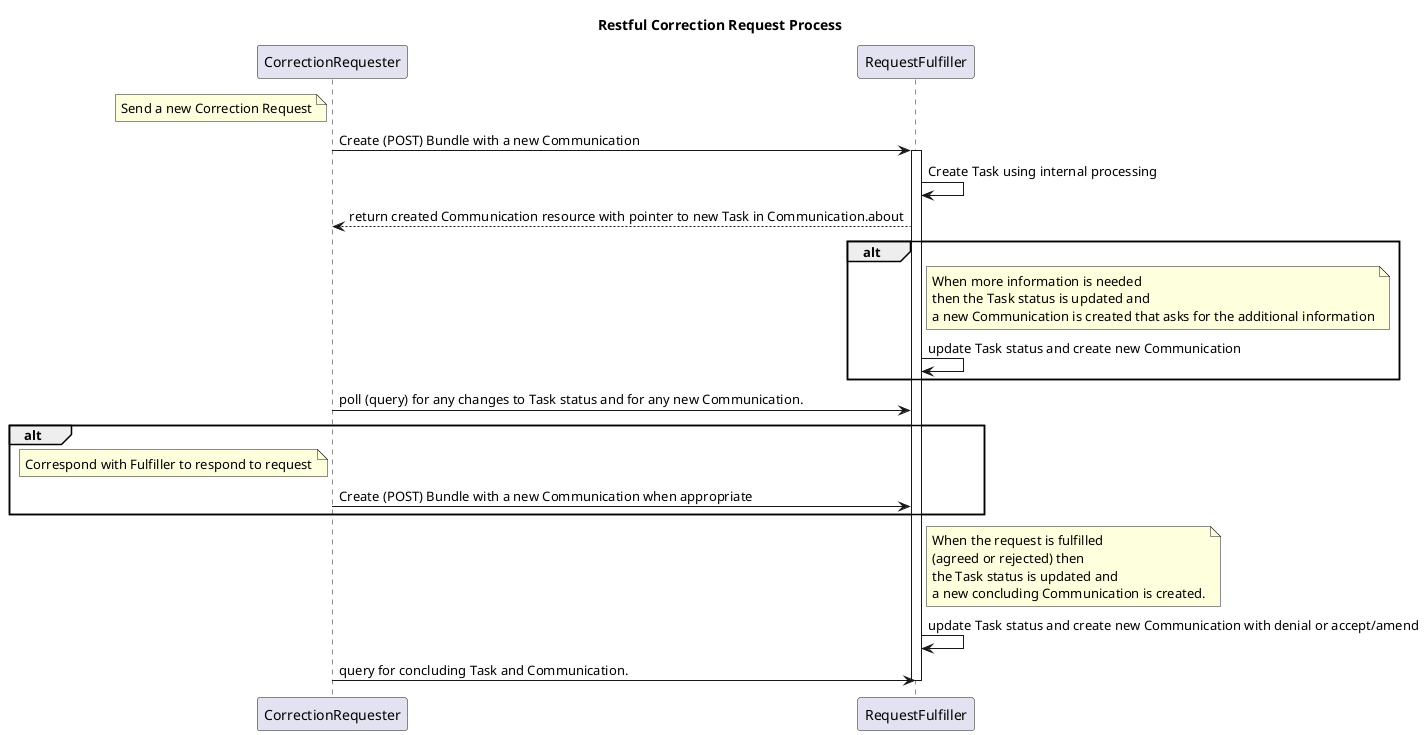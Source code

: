 @startuml
title Restful Correction Request Process

note left of CorrectionRequester
Send a new Correction Request
end note
CorrectionRequester->RequestFulfiller: Create (POST) Bundle with a new Communication
activate RequestFulfiller
RequestFulfiller->RequestFulfiller: Create Task using internal processing
RequestFulfiller-->CorrectionRequester: return created Communication resource with pointer to new Task in Communication.about

alt
note right of RequestFulfiller
When more information is needed
then the Task status is updated and 
a new Communication is created that asks for the additional information
end note
RequestFulfiller->RequestFulfiller: update Task status and create new Communication
end
CorrectionRequester -> RequestFulfiller: poll (query) for any changes to Task status and for any new Communication.
alt
note left of CorrectionRequester
Correspond with Fulfiller to respond to request
end note
CorrectionRequester->RequestFulfiller: Create (POST) Bundle with a new Communication when appropriate
end
note right of RequestFulfiller
When the request is fulfilled
(agreed or rejected) then 
the Task status is updated and
a new concluding Communication is created.
end note
RequestFulfiller->RequestFulfiller: update Task status and create new Communication with denial or accept/amend
CorrectionRequester -> RequestFulfiller: query for concluding Task and Communication.


Deactivate RequestFulfiller
@enduml
